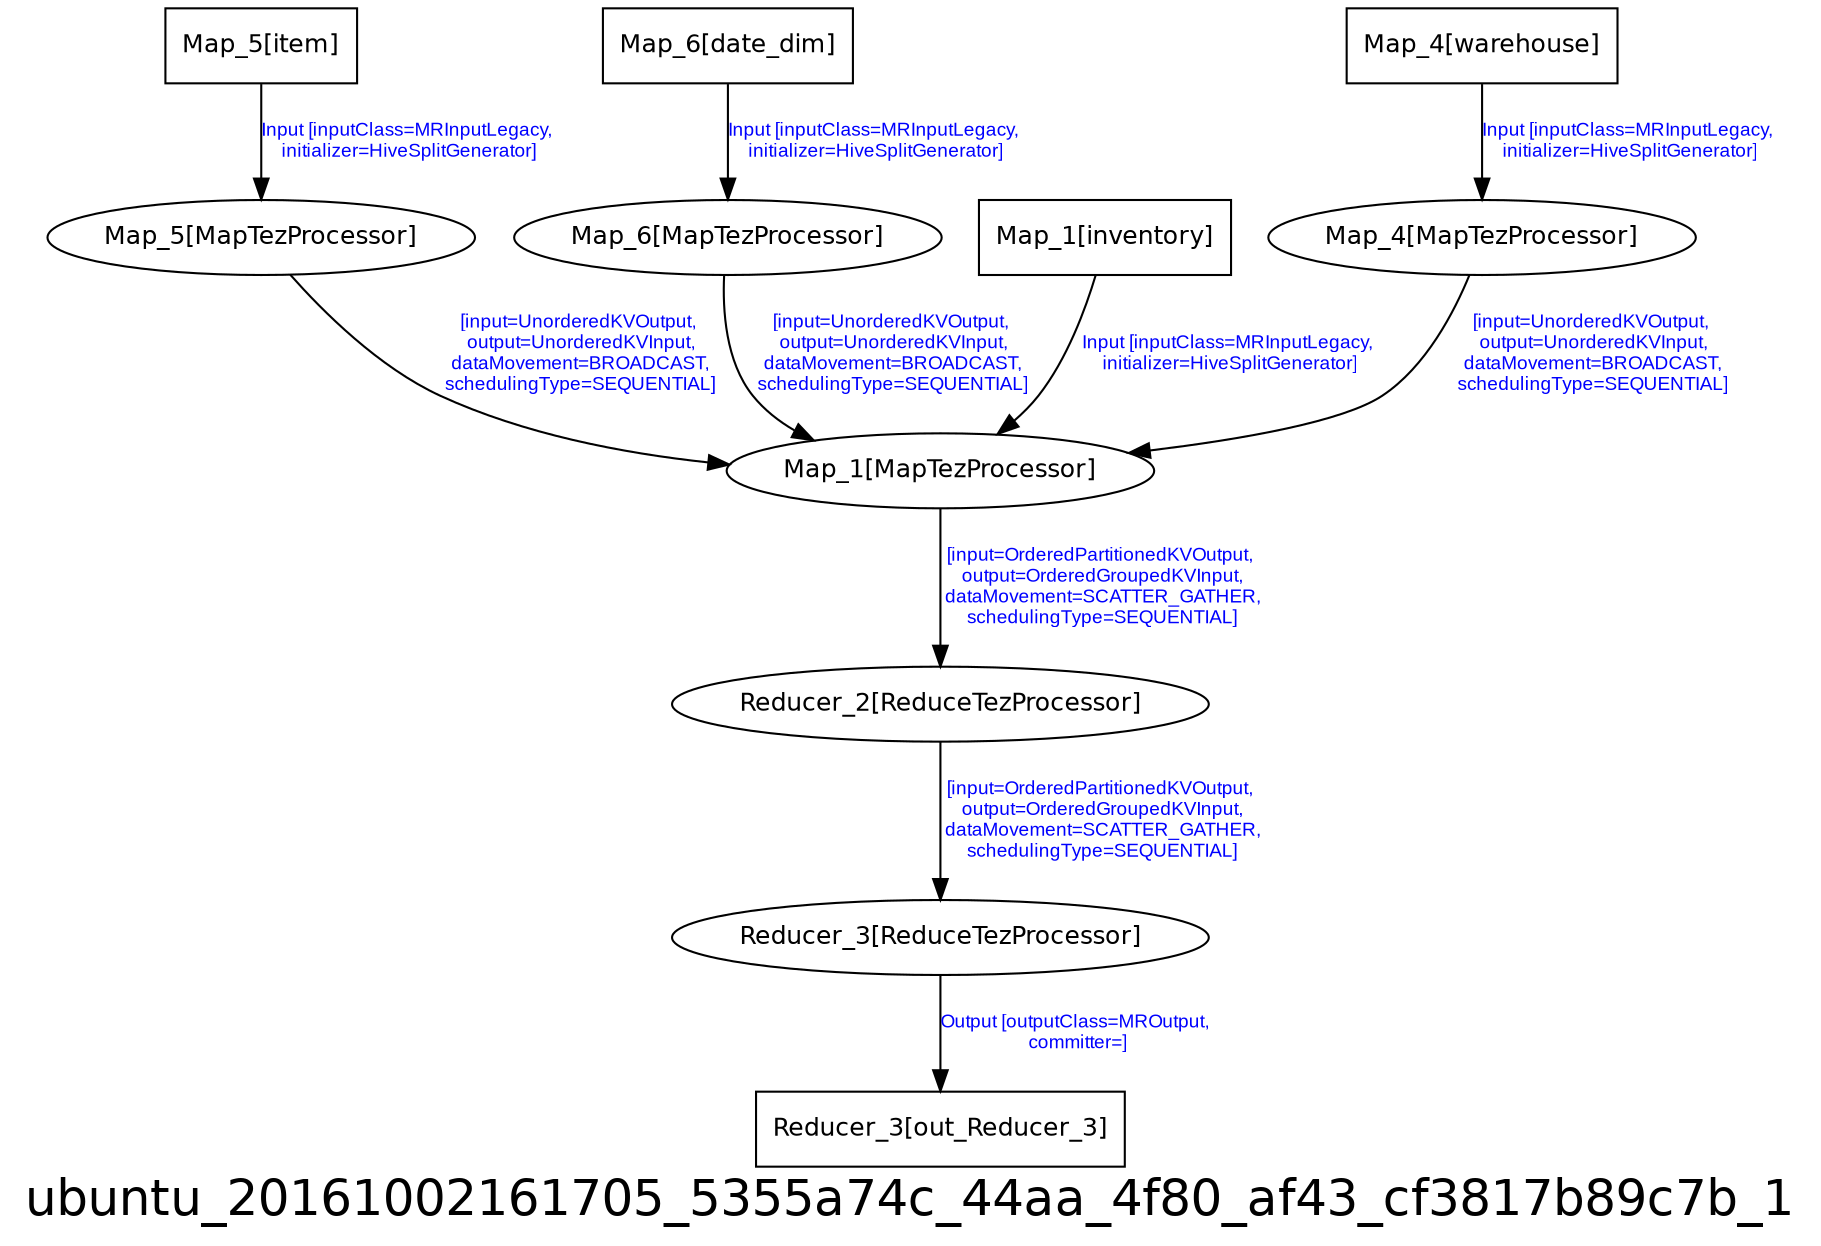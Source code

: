 digraph ubuntu_20161002161705_5355a74c_44aa_4f80_af43_cf3817b89c7b_1 {
graph [ label="ubuntu_20161002161705_5355a74c_44aa_4f80_af43_cf3817b89c7b_1", fontsize=24, fontname=Helvetica];
node [fontsize=12, fontname=Helvetica];
edge [fontsize=9, fontcolor=blue, fontname=Arial];
"ubuntu_20161002161705_5355a74c_44aa_4f80_af43_cf3817b89c7b_1.Reducer_3_out_Reducer_3" [ label = "Reducer_3[out_Reducer_3]", shape = "box" ];
"ubuntu_20161002161705_5355a74c_44aa_4f80_af43_cf3817b89c7b_1.Reducer_2" [ label = "Reducer_2[ReduceTezProcessor]" ];
"ubuntu_20161002161705_5355a74c_44aa_4f80_af43_cf3817b89c7b_1.Reducer_2" -> "ubuntu_20161002161705_5355a74c_44aa_4f80_af43_cf3817b89c7b_1.Reducer_3" [ label = "[input=OrderedPartitionedKVOutput,\n output=OrderedGroupedKVInput,\n dataMovement=SCATTER_GATHER,\n schedulingType=SEQUENTIAL]" ];
"ubuntu_20161002161705_5355a74c_44aa_4f80_af43_cf3817b89c7b_1.Map_5_item" [ label = "Map_5[item]", shape = "box" ];
"ubuntu_20161002161705_5355a74c_44aa_4f80_af43_cf3817b89c7b_1.Map_5_item" -> "ubuntu_20161002161705_5355a74c_44aa_4f80_af43_cf3817b89c7b_1.Map_5" [ label = "Input [inputClass=MRInputLegacy,\n initializer=HiveSplitGenerator]" ];
"ubuntu_20161002161705_5355a74c_44aa_4f80_af43_cf3817b89c7b_1.Map_6" [ label = "Map_6[MapTezProcessor]" ];
"ubuntu_20161002161705_5355a74c_44aa_4f80_af43_cf3817b89c7b_1.Map_6" -> "ubuntu_20161002161705_5355a74c_44aa_4f80_af43_cf3817b89c7b_1.Map_1" [ label = "[input=UnorderedKVOutput,\n output=UnorderedKVInput,\n dataMovement=BROADCAST,\n schedulingType=SEQUENTIAL]" ];
"ubuntu_20161002161705_5355a74c_44aa_4f80_af43_cf3817b89c7b_1.Map_1_inventory" [ label = "Map_1[inventory]", shape = "box" ];
"ubuntu_20161002161705_5355a74c_44aa_4f80_af43_cf3817b89c7b_1.Map_1_inventory" -> "ubuntu_20161002161705_5355a74c_44aa_4f80_af43_cf3817b89c7b_1.Map_1" [ label = "Input [inputClass=MRInputLegacy,\n initializer=HiveSplitGenerator]" ];
"ubuntu_20161002161705_5355a74c_44aa_4f80_af43_cf3817b89c7b_1.Map_6_date_dim" [ label = "Map_6[date_dim]", shape = "box" ];
"ubuntu_20161002161705_5355a74c_44aa_4f80_af43_cf3817b89c7b_1.Map_6_date_dim" -> "ubuntu_20161002161705_5355a74c_44aa_4f80_af43_cf3817b89c7b_1.Map_6" [ label = "Input [inputClass=MRInputLegacy,\n initializer=HiveSplitGenerator]" ];
"ubuntu_20161002161705_5355a74c_44aa_4f80_af43_cf3817b89c7b_1.Reducer_3" [ label = "Reducer_3[ReduceTezProcessor]" ];
"ubuntu_20161002161705_5355a74c_44aa_4f80_af43_cf3817b89c7b_1.Reducer_3" -> "ubuntu_20161002161705_5355a74c_44aa_4f80_af43_cf3817b89c7b_1.Reducer_3_out_Reducer_3" [ label = "Output [outputClass=MROutput,\n committer=]" ];
"ubuntu_20161002161705_5355a74c_44aa_4f80_af43_cf3817b89c7b_1.Map_1" [ label = "Map_1[MapTezProcessor]" ];
"ubuntu_20161002161705_5355a74c_44aa_4f80_af43_cf3817b89c7b_1.Map_1" -> "ubuntu_20161002161705_5355a74c_44aa_4f80_af43_cf3817b89c7b_1.Reducer_2" [ label = "[input=OrderedPartitionedKVOutput,\n output=OrderedGroupedKVInput,\n dataMovement=SCATTER_GATHER,\n schedulingType=SEQUENTIAL]" ];
"ubuntu_20161002161705_5355a74c_44aa_4f80_af43_cf3817b89c7b_1.Map_4" [ label = "Map_4[MapTezProcessor]" ];
"ubuntu_20161002161705_5355a74c_44aa_4f80_af43_cf3817b89c7b_1.Map_4" -> "ubuntu_20161002161705_5355a74c_44aa_4f80_af43_cf3817b89c7b_1.Map_1" [ label = "[input=UnorderedKVOutput,\n output=UnorderedKVInput,\n dataMovement=BROADCAST,\n schedulingType=SEQUENTIAL]" ];
"ubuntu_20161002161705_5355a74c_44aa_4f80_af43_cf3817b89c7b_1.Map_4_warehouse" [ label = "Map_4[warehouse]", shape = "box" ];
"ubuntu_20161002161705_5355a74c_44aa_4f80_af43_cf3817b89c7b_1.Map_4_warehouse" -> "ubuntu_20161002161705_5355a74c_44aa_4f80_af43_cf3817b89c7b_1.Map_4" [ label = "Input [inputClass=MRInputLegacy,\n initializer=HiveSplitGenerator]" ];
"ubuntu_20161002161705_5355a74c_44aa_4f80_af43_cf3817b89c7b_1.Map_5" [ label = "Map_5[MapTezProcessor]" ];
"ubuntu_20161002161705_5355a74c_44aa_4f80_af43_cf3817b89c7b_1.Map_5" -> "ubuntu_20161002161705_5355a74c_44aa_4f80_af43_cf3817b89c7b_1.Map_1" [ label = "[input=UnorderedKVOutput,\n output=UnorderedKVInput,\n dataMovement=BROADCAST,\n schedulingType=SEQUENTIAL]" ];
}
